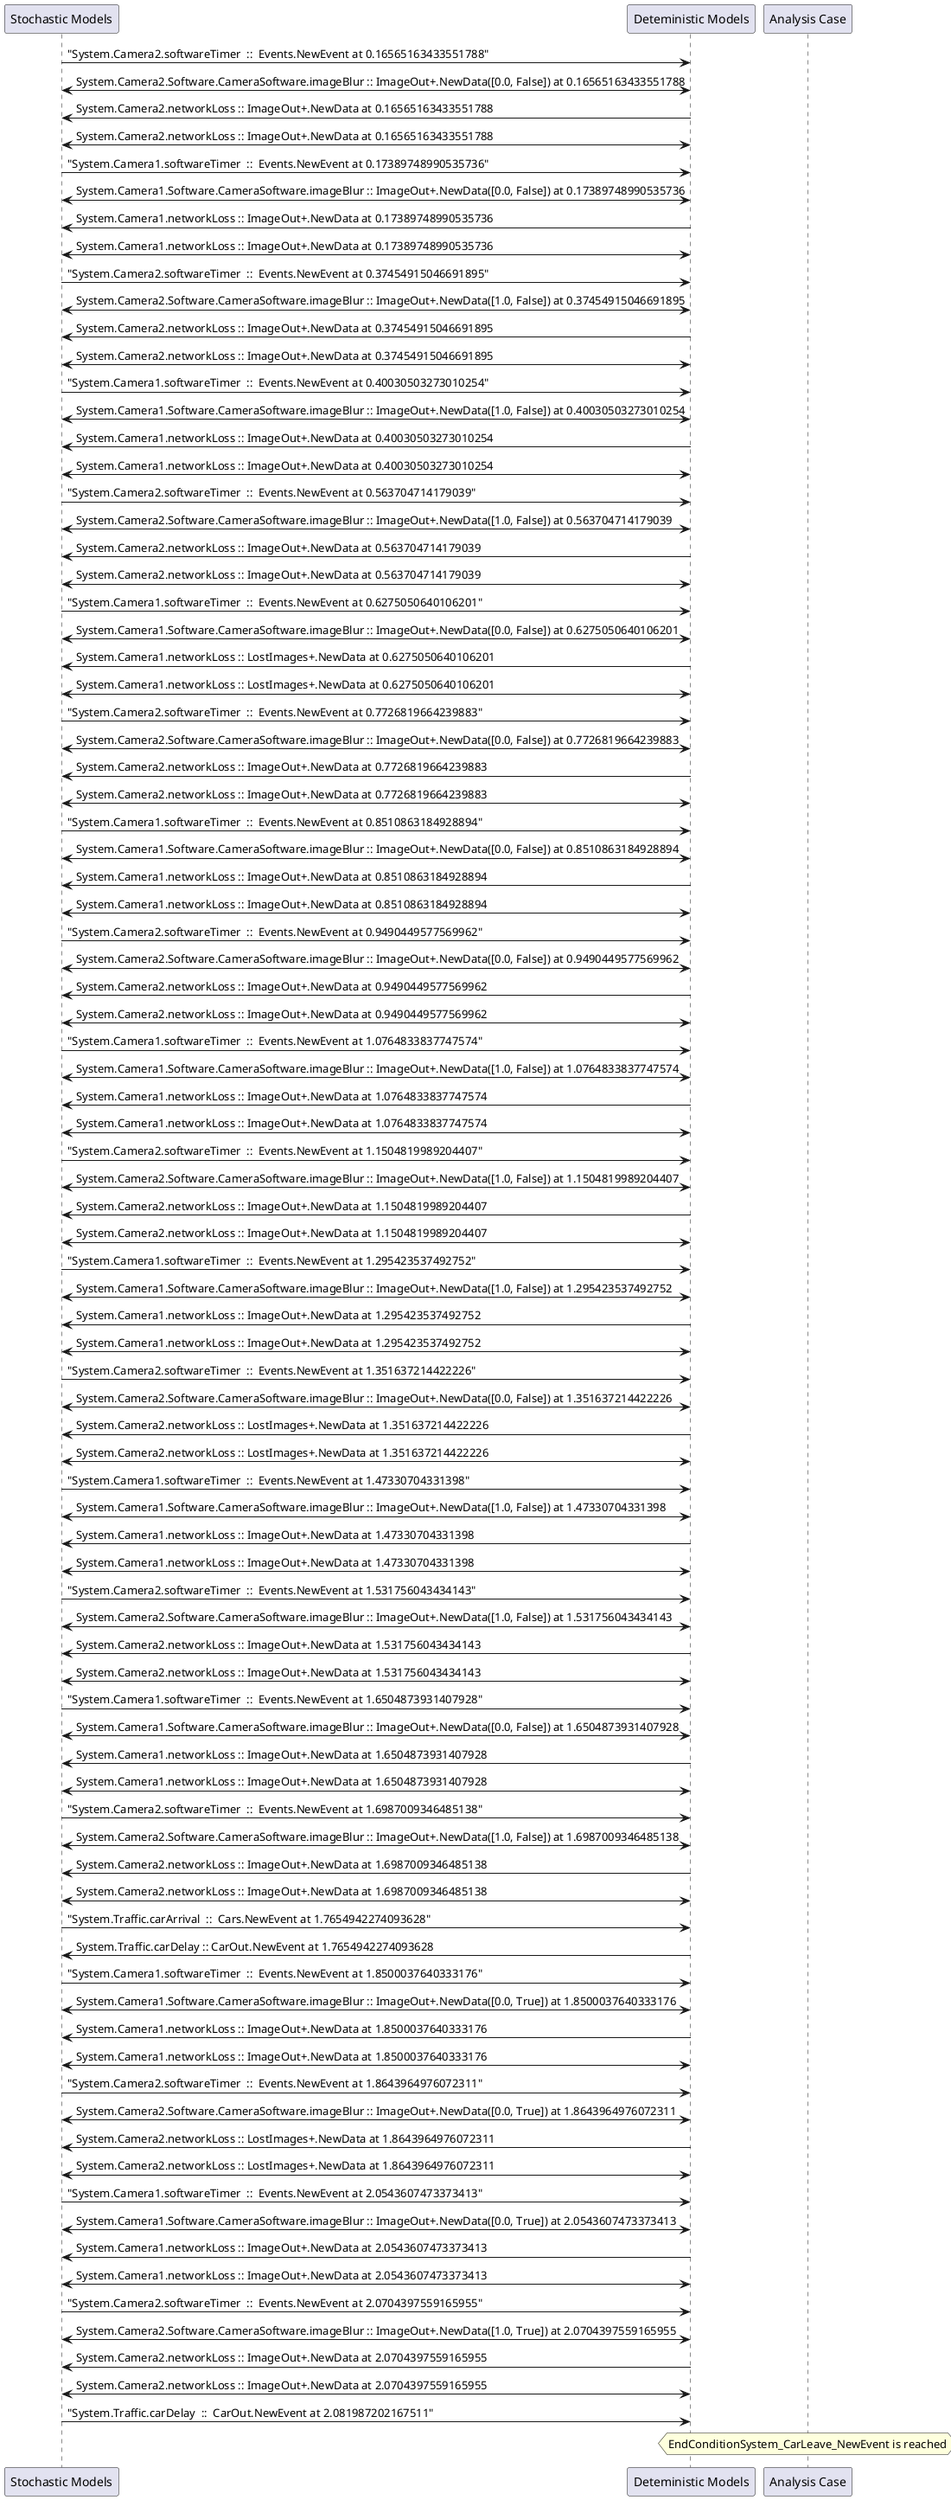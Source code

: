 
	@startuml
	participant "Stochastic Models" as stochmodel
	participant "Deteministic Models" as detmodel
	participant "Analysis Case" as analysis
	{5497_stop} stochmodel -> detmodel : "System.Camera2.softwareTimer  ::  Events.NewEvent at 0.16565163433551788"
detmodel <-> stochmodel : System.Camera2.Software.CameraSoftware.imageBlur :: ImageOut+.NewData([0.0, False]) at 0.16565163433551788
detmodel -> stochmodel : System.Camera2.networkLoss :: ImageOut+.NewData at 0.16565163433551788
detmodel <-> stochmodel : System.Camera2.networkLoss :: ImageOut+.NewData at 0.16565163433551788
{5482_stop} stochmodel -> detmodel : "System.Camera1.softwareTimer  ::  Events.NewEvent at 0.17389748990535736"
detmodel <-> stochmodel : System.Camera1.Software.CameraSoftware.imageBlur :: ImageOut+.NewData([0.0, False]) at 0.17389748990535736
detmodel -> stochmodel : System.Camera1.networkLoss :: ImageOut+.NewData at 0.17389748990535736
detmodel <-> stochmodel : System.Camera1.networkLoss :: ImageOut+.NewData at 0.17389748990535736
{5498_stop} stochmodel -> detmodel : "System.Camera2.softwareTimer  ::  Events.NewEvent at 0.37454915046691895"
detmodel <-> stochmodel : System.Camera2.Software.CameraSoftware.imageBlur :: ImageOut+.NewData([1.0, False]) at 0.37454915046691895
detmodel -> stochmodel : System.Camera2.networkLoss :: ImageOut+.NewData at 0.37454915046691895
detmodel <-> stochmodel : System.Camera2.networkLoss :: ImageOut+.NewData at 0.37454915046691895
{5483_stop} stochmodel -> detmodel : "System.Camera1.softwareTimer  ::  Events.NewEvent at 0.40030503273010254"
detmodel <-> stochmodel : System.Camera1.Software.CameraSoftware.imageBlur :: ImageOut+.NewData([1.0, False]) at 0.40030503273010254
detmodel -> stochmodel : System.Camera1.networkLoss :: ImageOut+.NewData at 0.40030503273010254
detmodel <-> stochmodel : System.Camera1.networkLoss :: ImageOut+.NewData at 0.40030503273010254
{5499_stop} stochmodel -> detmodel : "System.Camera2.softwareTimer  ::  Events.NewEvent at 0.563704714179039"
detmodel <-> stochmodel : System.Camera2.Software.CameraSoftware.imageBlur :: ImageOut+.NewData([1.0, False]) at 0.563704714179039
detmodel -> stochmodel : System.Camera2.networkLoss :: ImageOut+.NewData at 0.563704714179039
detmodel <-> stochmodel : System.Camera2.networkLoss :: ImageOut+.NewData at 0.563704714179039
{5484_stop} stochmodel -> detmodel : "System.Camera1.softwareTimer  ::  Events.NewEvent at 0.6275050640106201"
detmodel <-> stochmodel : System.Camera1.Software.CameraSoftware.imageBlur :: ImageOut+.NewData([0.0, False]) at 0.6275050640106201
detmodel -> stochmodel : System.Camera1.networkLoss :: LostImages+.NewData at 0.6275050640106201
detmodel <-> stochmodel : System.Camera1.networkLoss :: LostImages+.NewData at 0.6275050640106201
{5500_stop} stochmodel -> detmodel : "System.Camera2.softwareTimer  ::  Events.NewEvent at 0.7726819664239883"
detmodel <-> stochmodel : System.Camera2.Software.CameraSoftware.imageBlur :: ImageOut+.NewData([0.0, False]) at 0.7726819664239883
detmodel -> stochmodel : System.Camera2.networkLoss :: ImageOut+.NewData at 0.7726819664239883
detmodel <-> stochmodel : System.Camera2.networkLoss :: ImageOut+.NewData at 0.7726819664239883
{5485_stop} stochmodel -> detmodel : "System.Camera1.softwareTimer  ::  Events.NewEvent at 0.8510863184928894"
detmodel <-> stochmodel : System.Camera1.Software.CameraSoftware.imageBlur :: ImageOut+.NewData([0.0, False]) at 0.8510863184928894
detmodel -> stochmodel : System.Camera1.networkLoss :: ImageOut+.NewData at 0.8510863184928894
detmodel <-> stochmodel : System.Camera1.networkLoss :: ImageOut+.NewData at 0.8510863184928894
{5501_stop} stochmodel -> detmodel : "System.Camera2.softwareTimer  ::  Events.NewEvent at 0.9490449577569962"
detmodel <-> stochmodel : System.Camera2.Software.CameraSoftware.imageBlur :: ImageOut+.NewData([0.0, False]) at 0.9490449577569962
detmodel -> stochmodel : System.Camera2.networkLoss :: ImageOut+.NewData at 0.9490449577569962
detmodel <-> stochmodel : System.Camera2.networkLoss :: ImageOut+.NewData at 0.9490449577569962
{5486_stop} stochmodel -> detmodel : "System.Camera1.softwareTimer  ::  Events.NewEvent at 1.0764833837747574"
detmodel <-> stochmodel : System.Camera1.Software.CameraSoftware.imageBlur :: ImageOut+.NewData([1.0, False]) at 1.0764833837747574
detmodel -> stochmodel : System.Camera1.networkLoss :: ImageOut+.NewData at 1.0764833837747574
detmodel <-> stochmodel : System.Camera1.networkLoss :: ImageOut+.NewData at 1.0764833837747574
{5502_stop} stochmodel -> detmodel : "System.Camera2.softwareTimer  ::  Events.NewEvent at 1.1504819989204407"
detmodel <-> stochmodel : System.Camera2.Software.CameraSoftware.imageBlur :: ImageOut+.NewData([1.0, False]) at 1.1504819989204407
detmodel -> stochmodel : System.Camera2.networkLoss :: ImageOut+.NewData at 1.1504819989204407
detmodel <-> stochmodel : System.Camera2.networkLoss :: ImageOut+.NewData at 1.1504819989204407
{5487_stop} stochmodel -> detmodel : "System.Camera1.softwareTimer  ::  Events.NewEvent at 1.295423537492752"
detmodel <-> stochmodel : System.Camera1.Software.CameraSoftware.imageBlur :: ImageOut+.NewData([1.0, False]) at 1.295423537492752
detmodel -> stochmodel : System.Camera1.networkLoss :: ImageOut+.NewData at 1.295423537492752
detmodel <-> stochmodel : System.Camera1.networkLoss :: ImageOut+.NewData at 1.295423537492752
{5503_stop} stochmodel -> detmodel : "System.Camera2.softwareTimer  ::  Events.NewEvent at 1.351637214422226"
detmodel <-> stochmodel : System.Camera2.Software.CameraSoftware.imageBlur :: ImageOut+.NewData([0.0, False]) at 1.351637214422226
detmodel -> stochmodel : System.Camera2.networkLoss :: LostImages+.NewData at 1.351637214422226
detmodel <-> stochmodel : System.Camera2.networkLoss :: LostImages+.NewData at 1.351637214422226
{5488_stop} stochmodel -> detmodel : "System.Camera1.softwareTimer  ::  Events.NewEvent at 1.47330704331398"
detmodel <-> stochmodel : System.Camera1.Software.CameraSoftware.imageBlur :: ImageOut+.NewData([1.0, False]) at 1.47330704331398
detmodel -> stochmodel : System.Camera1.networkLoss :: ImageOut+.NewData at 1.47330704331398
detmodel <-> stochmodel : System.Camera1.networkLoss :: ImageOut+.NewData at 1.47330704331398
{5504_stop} stochmodel -> detmodel : "System.Camera2.softwareTimer  ::  Events.NewEvent at 1.531756043434143"
detmodel <-> stochmodel : System.Camera2.Software.CameraSoftware.imageBlur :: ImageOut+.NewData([1.0, False]) at 1.531756043434143
detmodel -> stochmodel : System.Camera2.networkLoss :: ImageOut+.NewData at 1.531756043434143
detmodel <-> stochmodel : System.Camera2.networkLoss :: ImageOut+.NewData at 1.531756043434143
{5489_stop} stochmodel -> detmodel : "System.Camera1.softwareTimer  ::  Events.NewEvent at 1.6504873931407928"
detmodel <-> stochmodel : System.Camera1.Software.CameraSoftware.imageBlur :: ImageOut+.NewData([0.0, False]) at 1.6504873931407928
detmodel -> stochmodel : System.Camera1.networkLoss :: ImageOut+.NewData at 1.6504873931407928
detmodel <-> stochmodel : System.Camera1.networkLoss :: ImageOut+.NewData at 1.6504873931407928
{5505_stop} stochmodel -> detmodel : "System.Camera2.softwareTimer  ::  Events.NewEvent at 1.6987009346485138"
detmodel <-> stochmodel : System.Camera2.Software.CameraSoftware.imageBlur :: ImageOut+.NewData([1.0, False]) at 1.6987009346485138
detmodel -> stochmodel : System.Camera2.networkLoss :: ImageOut+.NewData at 1.6987009346485138
detmodel <-> stochmodel : System.Camera2.networkLoss :: ImageOut+.NewData at 1.6987009346485138
{5513_stop} stochmodel -> detmodel : "System.Traffic.carArrival  ::  Cars.NewEvent at 1.7654942274093628"
{5516_start} detmodel -> stochmodel : System.Traffic.carDelay :: CarOut.NewEvent at 1.7654942274093628
{5490_stop} stochmodel -> detmodel : "System.Camera1.softwareTimer  ::  Events.NewEvent at 1.8500037640333176"
detmodel <-> stochmodel : System.Camera1.Software.CameraSoftware.imageBlur :: ImageOut+.NewData([0.0, True]) at 1.8500037640333176
detmodel -> stochmodel : System.Camera1.networkLoss :: ImageOut+.NewData at 1.8500037640333176
detmodel <-> stochmodel : System.Camera1.networkLoss :: ImageOut+.NewData at 1.8500037640333176
{5506_stop} stochmodel -> detmodel : "System.Camera2.softwareTimer  ::  Events.NewEvent at 1.8643964976072311"
detmodel <-> stochmodel : System.Camera2.Software.CameraSoftware.imageBlur :: ImageOut+.NewData([0.0, True]) at 1.8643964976072311
detmodel -> stochmodel : System.Camera2.networkLoss :: LostImages+.NewData at 1.8643964976072311
detmodel <-> stochmodel : System.Camera2.networkLoss :: LostImages+.NewData at 1.8643964976072311
{5491_stop} stochmodel -> detmodel : "System.Camera1.softwareTimer  ::  Events.NewEvent at 2.0543607473373413"
detmodel <-> stochmodel : System.Camera1.Software.CameraSoftware.imageBlur :: ImageOut+.NewData([0.0, True]) at 2.0543607473373413
detmodel -> stochmodel : System.Camera1.networkLoss :: ImageOut+.NewData at 2.0543607473373413
detmodel <-> stochmodel : System.Camera1.networkLoss :: ImageOut+.NewData at 2.0543607473373413
{5507_stop} stochmodel -> detmodel : "System.Camera2.softwareTimer  ::  Events.NewEvent at 2.0704397559165955"
detmodel <-> stochmodel : System.Camera2.Software.CameraSoftware.imageBlur :: ImageOut+.NewData([1.0, True]) at 2.0704397559165955
detmodel -> stochmodel : System.Camera2.networkLoss :: ImageOut+.NewData at 2.0704397559165955
detmodel <-> stochmodel : System.Camera2.networkLoss :: ImageOut+.NewData at 2.0704397559165955
{5516_stop} stochmodel -> detmodel : "System.Traffic.carDelay  ::  CarOut.NewEvent at 2.081987202167511"
{5516_start} <-> {5516_stop} : delay
hnote over analysis 
EndConditionSystem_CarLeave_NewEvent is reached
endnote
@enduml